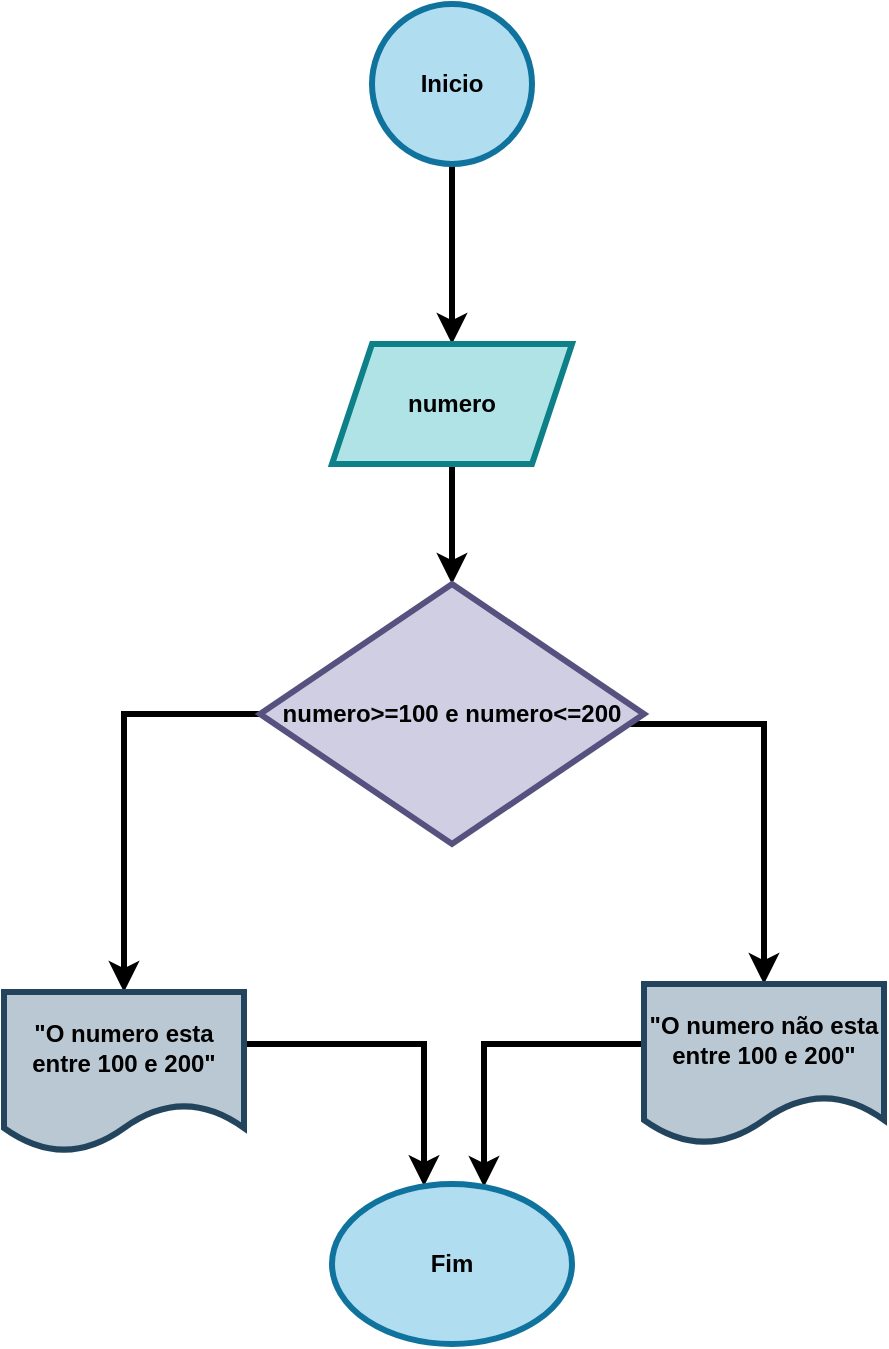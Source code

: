 <mxfile version="21.3.4" type="google">
  <diagram name="Página-1" id="AUhr5aorRhPXAYEei1Cy">
    <mxGraphModel grid="1" page="1" gridSize="10" guides="1" tooltips="1" connect="1" arrows="1" fold="1" pageScale="1" pageWidth="827" pageHeight="1169" math="0" shadow="0">
      <root>
        <mxCell id="0" />
        <mxCell id="1" parent="0" />
        <mxCell id="5f0yoZUZ6OptZOEbJsyg-1" value="" style="edgeStyle=orthogonalEdgeStyle;rounded=0;orthogonalLoop=1;jettySize=auto;html=1;strokeWidth=3;fontStyle=1" edge="1" parent="1" source="5f0yoZUZ6OptZOEbJsyg-2" target="5f0yoZUZ6OptZOEbJsyg-4">
          <mxGeometry relative="1" as="geometry" />
        </mxCell>
        <mxCell id="5f0yoZUZ6OptZOEbJsyg-2" value="Inicio" style="ellipse;whiteSpace=wrap;html=1;aspect=fixed;strokeWidth=3;fontStyle=1;fillColor=#b1ddf0;strokeColor=#10739e;" vertex="1" parent="1">
          <mxGeometry x="374" y="10" width="80" height="80" as="geometry" />
        </mxCell>
        <mxCell id="5f0yoZUZ6OptZOEbJsyg-3" value="" style="edgeStyle=orthogonalEdgeStyle;rounded=0;orthogonalLoop=1;jettySize=auto;html=1;strokeWidth=3;fontStyle=1" edge="1" parent="1" source="5f0yoZUZ6OptZOEbJsyg-4" target="5f0yoZUZ6OptZOEbJsyg-7">
          <mxGeometry relative="1" as="geometry" />
        </mxCell>
        <mxCell id="5f0yoZUZ6OptZOEbJsyg-4" value="numero" style="shape=parallelogram;perimeter=parallelogramPerimeter;whiteSpace=wrap;html=1;fixedSize=1;strokeWidth=3;fontStyle=1;fillColor=#b0e3e6;strokeColor=#0e8088;" vertex="1" parent="1">
          <mxGeometry x="354" y="180" width="120" height="60" as="geometry" />
        </mxCell>
        <mxCell id="5f0yoZUZ6OptZOEbJsyg-5" value="" style="edgeStyle=orthogonalEdgeStyle;rounded=0;orthogonalLoop=1;jettySize=auto;html=1;strokeWidth=3;fontStyle=1" edge="1" parent="1" source="5f0yoZUZ6OptZOEbJsyg-7" target="5f0yoZUZ6OptZOEbJsyg-9">
          <mxGeometry relative="1" as="geometry">
            <Array as="points">
              <mxPoint x="250" y="365" />
            </Array>
          </mxGeometry>
        </mxCell>
        <mxCell id="5f0yoZUZ6OptZOEbJsyg-6" value="" style="edgeStyle=orthogonalEdgeStyle;rounded=0;orthogonalLoop=1;jettySize=auto;html=1;strokeWidth=3;fontStyle=1" edge="1" parent="1" source="5f0yoZUZ6OptZOEbJsyg-7" target="5f0yoZUZ6OptZOEbJsyg-11">
          <mxGeometry relative="1" as="geometry">
            <Array as="points">
              <mxPoint x="570" y="370" />
            </Array>
          </mxGeometry>
        </mxCell>
        <mxCell id="5f0yoZUZ6OptZOEbJsyg-7" value="numero&amp;gt;=100 e numero&amp;lt;=200" style="rhombus;whiteSpace=wrap;html=1;strokeWidth=3;fontStyle=1;fillColor=#d0cee2;strokeColor=#56517e;" vertex="1" parent="1">
          <mxGeometry x="318" y="300" width="192" height="130" as="geometry" />
        </mxCell>
        <mxCell id="5f0yoZUZ6OptZOEbJsyg-8" value="" style="edgeStyle=orthogonalEdgeStyle;rounded=0;orthogonalLoop=1;jettySize=auto;html=1;strokeWidth=3;fontStyle=1" edge="1" parent="1" source="5f0yoZUZ6OptZOEbJsyg-9" target="5f0yoZUZ6OptZOEbJsyg-12">
          <mxGeometry relative="1" as="geometry">
            <Array as="points">
              <mxPoint x="400" y="530" />
            </Array>
          </mxGeometry>
        </mxCell>
        <mxCell id="5f0yoZUZ6OptZOEbJsyg-9" value="&quot;O numero esta entre 100 e 200&quot;" style="shape=document;whiteSpace=wrap;html=1;boundedLbl=1;strokeWidth=3;fontStyle=1;fillColor=#bac8d3;strokeColor=#23445d;" vertex="1" parent="1">
          <mxGeometry x="190" y="504" width="120" height="80" as="geometry" />
        </mxCell>
        <mxCell id="5f0yoZUZ6OptZOEbJsyg-10" value="" style="edgeStyle=orthogonalEdgeStyle;rounded=0;orthogonalLoop=1;jettySize=auto;html=1;strokeWidth=3;fontStyle=1" edge="1" parent="1" source="5f0yoZUZ6OptZOEbJsyg-11" target="5f0yoZUZ6OptZOEbJsyg-12">
          <mxGeometry relative="1" as="geometry">
            <Array as="points">
              <mxPoint x="430" y="530" />
            </Array>
          </mxGeometry>
        </mxCell>
        <mxCell id="5f0yoZUZ6OptZOEbJsyg-11" value="&quot;O numero não esta entre 100 e 200&quot;" style="shape=document;whiteSpace=wrap;html=1;boundedLbl=1;strokeWidth=3;fontStyle=1;fillColor=#bac8d3;strokeColor=#23445d;" vertex="1" parent="1">
          <mxGeometry x="510" y="500" width="120" height="80" as="geometry" />
        </mxCell>
        <mxCell id="5f0yoZUZ6OptZOEbJsyg-12" value="Fim" style="ellipse;whiteSpace=wrap;html=1;strokeWidth=3;fontStyle=1;fillColor=#b1ddf0;strokeColor=#10739e;" vertex="1" parent="1">
          <mxGeometry x="354" y="600" width="120" height="80" as="geometry" />
        </mxCell>
      </root>
    </mxGraphModel>
  </diagram>
</mxfile>
